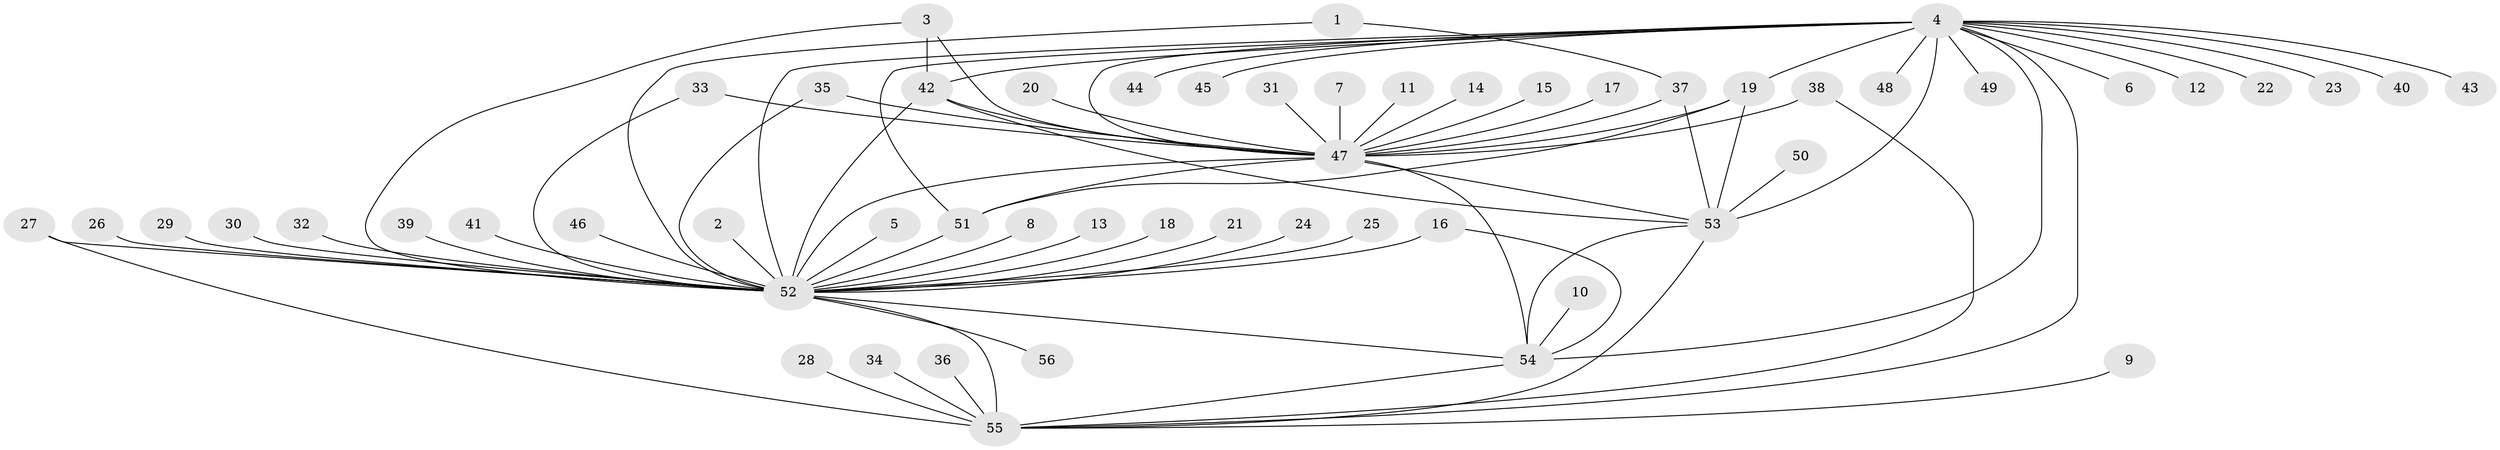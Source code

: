 // original degree distribution, {13: 0.018018018018018018, 17: 0.018018018018018018, 32: 0.009009009009009009, 2: 0.1891891891891892, 8: 0.018018018018018018, 1: 0.5225225225225225, 6: 0.018018018018018018, 3: 0.15315315315315314, 11: 0.009009009009009009, 4: 0.04504504504504504}
// Generated by graph-tools (version 1.1) at 2025/25/03/09/25 03:25:54]
// undirected, 56 vertices, 80 edges
graph export_dot {
graph [start="1"]
  node [color=gray90,style=filled];
  1;
  2;
  3;
  4;
  5;
  6;
  7;
  8;
  9;
  10;
  11;
  12;
  13;
  14;
  15;
  16;
  17;
  18;
  19;
  20;
  21;
  22;
  23;
  24;
  25;
  26;
  27;
  28;
  29;
  30;
  31;
  32;
  33;
  34;
  35;
  36;
  37;
  38;
  39;
  40;
  41;
  42;
  43;
  44;
  45;
  46;
  47;
  48;
  49;
  50;
  51;
  52;
  53;
  54;
  55;
  56;
  1 -- 37 [weight=1.0];
  1 -- 52 [weight=1.0];
  2 -- 52 [weight=1.0];
  3 -- 42 [weight=1.0];
  3 -- 47 [weight=1.0];
  3 -- 52 [weight=1.0];
  4 -- 6 [weight=1.0];
  4 -- 12 [weight=1.0];
  4 -- 19 [weight=1.0];
  4 -- 22 [weight=1.0];
  4 -- 23 [weight=1.0];
  4 -- 40 [weight=1.0];
  4 -- 42 [weight=1.0];
  4 -- 43 [weight=1.0];
  4 -- 44 [weight=1.0];
  4 -- 45 [weight=1.0];
  4 -- 47 [weight=2.0];
  4 -- 48 [weight=1.0];
  4 -- 49 [weight=1.0];
  4 -- 51 [weight=1.0];
  4 -- 52 [weight=4.0];
  4 -- 53 [weight=3.0];
  4 -- 54 [weight=2.0];
  4 -- 55 [weight=2.0];
  5 -- 52 [weight=1.0];
  7 -- 47 [weight=1.0];
  8 -- 52 [weight=1.0];
  9 -- 55 [weight=1.0];
  10 -- 54 [weight=1.0];
  11 -- 47 [weight=1.0];
  13 -- 52 [weight=1.0];
  14 -- 47 [weight=1.0];
  15 -- 47 [weight=1.0];
  16 -- 52 [weight=1.0];
  16 -- 54 [weight=1.0];
  17 -- 47 [weight=1.0];
  18 -- 52 [weight=1.0];
  19 -- 47 [weight=1.0];
  19 -- 51 [weight=1.0];
  19 -- 53 [weight=1.0];
  20 -- 47 [weight=1.0];
  21 -- 52 [weight=1.0];
  24 -- 52 [weight=1.0];
  25 -- 52 [weight=1.0];
  26 -- 52 [weight=1.0];
  27 -- 52 [weight=1.0];
  27 -- 55 [weight=1.0];
  28 -- 55 [weight=1.0];
  29 -- 52 [weight=1.0];
  30 -- 52 [weight=1.0];
  31 -- 47 [weight=1.0];
  32 -- 52 [weight=1.0];
  33 -- 47 [weight=1.0];
  33 -- 52 [weight=1.0];
  34 -- 55 [weight=1.0];
  35 -- 47 [weight=1.0];
  35 -- 52 [weight=1.0];
  36 -- 55 [weight=1.0];
  37 -- 47 [weight=2.0];
  37 -- 53 [weight=1.0];
  38 -- 47 [weight=1.0];
  38 -- 55 [weight=1.0];
  39 -- 52 [weight=1.0];
  41 -- 52 [weight=1.0];
  42 -- 47 [weight=1.0];
  42 -- 52 [weight=1.0];
  42 -- 53 [weight=1.0];
  46 -- 52 [weight=1.0];
  47 -- 51 [weight=2.0];
  47 -- 52 [weight=1.0];
  47 -- 53 [weight=1.0];
  47 -- 54 [weight=2.0];
  50 -- 53 [weight=1.0];
  51 -- 52 [weight=1.0];
  52 -- 54 [weight=1.0];
  52 -- 55 [weight=4.0];
  52 -- 56 [weight=1.0];
  53 -- 54 [weight=1.0];
  53 -- 55 [weight=1.0];
  54 -- 55 [weight=1.0];
}
